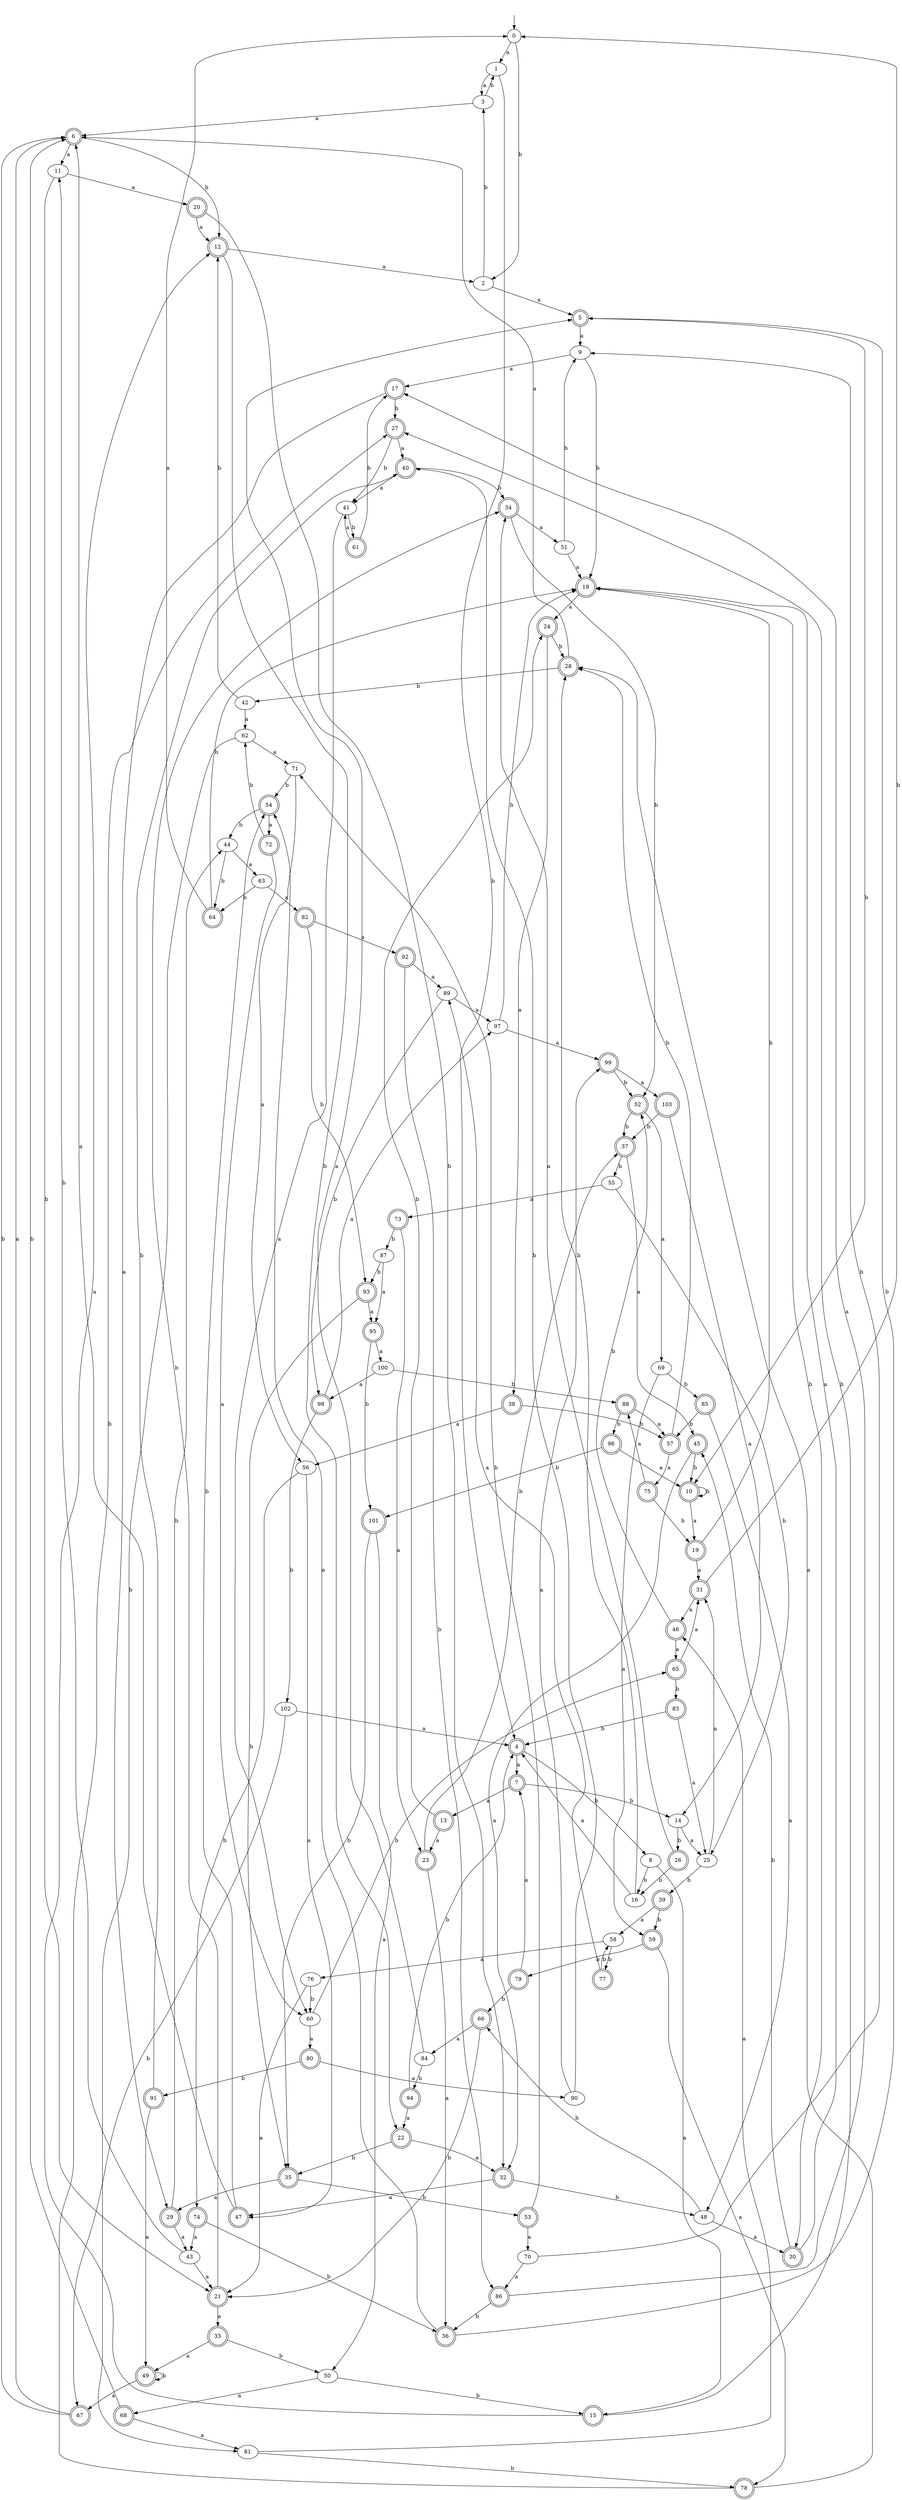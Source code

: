 digraph RandomDFA {
  __start0 [label="", shape=none];
  __start0 -> 0 [label=""];
  0 [shape=circle]
  0 -> 1 [label="a"]
  0 -> 2 [label="b"]
  1
  1 -> 3 [label="a"]
  1 -> 4 [label="b"]
  2
  2 -> 5 [label="a"]
  2 -> 3 [label="b"]
  3
  3 -> 6 [label="a"]
  3 -> 1 [label="b"]
  4 [shape=doublecircle]
  4 -> 7 [label="a"]
  4 -> 8 [label="b"]
  5 [shape=doublecircle]
  5 -> 9 [label="a"]
  5 -> 10 [label="b"]
  6 [shape=doublecircle]
  6 -> 11 [label="a"]
  6 -> 12 [label="b"]
  7 [shape=doublecircle]
  7 -> 13 [label="a"]
  7 -> 14 [label="b"]
  8
  8 -> 15 [label="a"]
  8 -> 16 [label="b"]
  9
  9 -> 17 [label="a"]
  9 -> 18 [label="b"]
  10 [shape=doublecircle]
  10 -> 19 [label="a"]
  10 -> 10 [label="b"]
  11
  11 -> 20 [label="a"]
  11 -> 21 [label="b"]
  12 [shape=doublecircle]
  12 -> 2 [label="a"]
  12 -> 22 [label="b"]
  13 [shape=doublecircle]
  13 -> 23 [label="a"]
  13 -> 24 [label="b"]
  14
  14 -> 25 [label="a"]
  14 -> 26 [label="b"]
  15 [shape=doublecircle]
  15 -> 12 [label="a"]
  15 -> 27 [label="b"]
  16
  16 -> 4 [label="a"]
  16 -> 28 [label="b"]
  17 [shape=doublecircle]
  17 -> 29 [label="a"]
  17 -> 27 [label="b"]
  18 [shape=doublecircle]
  18 -> 24 [label="a"]
  18 -> 30 [label="b"]
  19 [shape=doublecircle]
  19 -> 31 [label="a"]
  19 -> 18 [label="b"]
  20 [shape=doublecircle]
  20 -> 12 [label="a"]
  20 -> 32 [label="b"]
  21 [shape=doublecircle]
  21 -> 33 [label="a"]
  21 -> 34 [label="b"]
  22 [shape=doublecircle]
  22 -> 32 [label="a"]
  22 -> 35 [label="b"]
  23 [shape=doublecircle]
  23 -> 36 [label="a"]
  23 -> 37 [label="b"]
  24 [shape=doublecircle]
  24 -> 38 [label="a"]
  24 -> 28 [label="b"]
  25
  25 -> 31 [label="a"]
  25 -> 39 [label="b"]
  26 [shape=doublecircle]
  26 -> 34 [label="a"]
  26 -> 16 [label="b"]
  27 [shape=doublecircle]
  27 -> 40 [label="a"]
  27 -> 41 [label="b"]
  28 [shape=doublecircle]
  28 -> 6 [label="a"]
  28 -> 42 [label="b"]
  29 [shape=doublecircle]
  29 -> 43 [label="a"]
  29 -> 44 [label="b"]
  30 [shape=doublecircle]
  30 -> 18 [label="a"]
  30 -> 45 [label="b"]
  31 [shape=doublecircle]
  31 -> 46 [label="a"]
  31 -> 0 [label="b"]
  32 [shape=doublecircle]
  32 -> 47 [label="a"]
  32 -> 48 [label="b"]
  33 [shape=doublecircle]
  33 -> 49 [label="a"]
  33 -> 50 [label="b"]
  34 [shape=doublecircle]
  34 -> 51 [label="a"]
  34 -> 52 [label="b"]
  35 [shape=doublecircle]
  35 -> 29 [label="a"]
  35 -> 53 [label="b"]
  36 [shape=doublecircle]
  36 -> 54 [label="a"]
  36 -> 5 [label="b"]
  37 [shape=doublecircle]
  37 -> 45 [label="a"]
  37 -> 55 [label="b"]
  38 [shape=doublecircle]
  38 -> 56 [label="a"]
  38 -> 57 [label="b"]
  39 [shape=doublecircle]
  39 -> 58 [label="a"]
  39 -> 59 [label="b"]
  40 [shape=doublecircle]
  40 -> 41 [label="a"]
  40 -> 34 [label="b"]
  41
  41 -> 60 [label="a"]
  41 -> 61 [label="b"]
  42
  42 -> 62 [label="a"]
  42 -> 12 [label="b"]
  43
  43 -> 21 [label="a"]
  43 -> 11 [label="b"]
  44
  44 -> 63 [label="a"]
  44 -> 64 [label="b"]
  45 [shape=doublecircle]
  45 -> 32 [label="a"]
  45 -> 10 [label="b"]
  46 [shape=doublecircle]
  46 -> 65 [label="a"]
  46 -> 52 [label="b"]
  47 [shape=doublecircle]
  47 -> 6 [label="a"]
  47 -> 54 [label="b"]
  48
  48 -> 30 [label="a"]
  48 -> 66 [label="b"]
  49 [shape=doublecircle]
  49 -> 67 [label="a"]
  49 -> 49 [label="b"]
  50
  50 -> 68 [label="a"]
  50 -> 15 [label="b"]
  51
  51 -> 18 [label="a"]
  51 -> 9 [label="b"]
  52 [shape=doublecircle]
  52 -> 69 [label="a"]
  52 -> 37 [label="b"]
  53 [shape=doublecircle]
  53 -> 70 [label="a"]
  53 -> 71 [label="b"]
  54 [shape=doublecircle]
  54 -> 72 [label="a"]
  54 -> 44 [label="b"]
  55
  55 -> 73 [label="a"]
  55 -> 25 [label="b"]
  56
  56 -> 47 [label="a"]
  56 -> 74 [label="b"]
  57 [shape=doublecircle]
  57 -> 75 [label="a"]
  57 -> 28 [label="b"]
  58
  58 -> 76 [label="a"]
  58 -> 77 [label="b"]
  59 [shape=doublecircle]
  59 -> 78 [label="a"]
  59 -> 79 [label="b"]
  60
  60 -> 80 [label="a"]
  60 -> 65 [label="b"]
  61 [shape=doublecircle]
  61 -> 41 [label="a"]
  61 -> 17 [label="b"]
  62
  62 -> 71 [label="a"]
  62 -> 81 [label="b"]
  63
  63 -> 82 [label="a"]
  63 -> 64 [label="b"]
  64 [shape=doublecircle]
  64 -> 0 [label="a"]
  64 -> 18 [label="b"]
  65 [shape=doublecircle]
  65 -> 31 [label="a"]
  65 -> 83 [label="b"]
  66 [shape=doublecircle]
  66 -> 84 [label="a"]
  66 -> 21 [label="b"]
  67 [shape=doublecircle]
  67 -> 6 [label="a"]
  67 -> 6 [label="b"]
  68 [shape=doublecircle]
  68 -> 81 [label="a"]
  68 -> 6 [label="b"]
  69
  69 -> 59 [label="a"]
  69 -> 85 [label="b"]
  70
  70 -> 86 [label="a"]
  70 -> 9 [label="b"]
  71
  71 -> 56 [label="a"]
  71 -> 54 [label="b"]
  72 [shape=doublecircle]
  72 -> 60 [label="a"]
  72 -> 62 [label="b"]
  73 [shape=doublecircle]
  73 -> 23 [label="a"]
  73 -> 87 [label="b"]
  74 [shape=doublecircle]
  74 -> 43 [label="a"]
  74 -> 36 [label="b"]
  75 [shape=doublecircle]
  75 -> 88 [label="a"]
  75 -> 19 [label="b"]
  76
  76 -> 21 [label="a"]
  76 -> 60 [label="b"]
  77 [shape=doublecircle]
  77 -> 89 [label="a"]
  77 -> 58 [label="b"]
  78 [shape=doublecircle]
  78 -> 28 [label="a"]
  78 -> 27 [label="b"]
  79 [shape=doublecircle]
  79 -> 7 [label="a"]
  79 -> 66 [label="b"]
  80 [shape=doublecircle]
  80 -> 90 [label="a"]
  80 -> 91 [label="b"]
  81
  81 -> 46 [label="a"]
  81 -> 78 [label="b"]
  82 [shape=doublecircle]
  82 -> 92 [label="a"]
  82 -> 93 [label="b"]
  83 [shape=doublecircle]
  83 -> 25 [label="a"]
  83 -> 4 [label="b"]
  84
  84 -> 5 [label="a"]
  84 -> 94 [label="b"]
  85 [shape=doublecircle]
  85 -> 48 [label="a"]
  85 -> 57 [label="b"]
  86 [shape=doublecircle]
  86 -> 17 [label="a"]
  86 -> 36 [label="b"]
  87
  87 -> 95 [label="a"]
  87 -> 93 [label="b"]
  88 [shape=doublecircle]
  88 -> 57 [label="a"]
  88 -> 96 [label="b"]
  89
  89 -> 97 [label="a"]
  89 -> 98 [label="b"]
  90
  90 -> 99 [label="a"]
  90 -> 40 [label="b"]
  91 [shape=doublecircle]
  91 -> 49 [label="a"]
  91 -> 40 [label="b"]
  92 [shape=doublecircle]
  92 -> 89 [label="a"]
  92 -> 86 [label="b"]
  93 [shape=doublecircle]
  93 -> 95 [label="a"]
  93 -> 35 [label="b"]
  94 [shape=doublecircle]
  94 -> 22 [label="a"]
  94 -> 4 [label="b"]
  95 [shape=doublecircle]
  95 -> 100 [label="a"]
  95 -> 101 [label="b"]
  96 [shape=doublecircle]
  96 -> 10 [label="a"]
  96 -> 101 [label="b"]
  97
  97 -> 99 [label="a"]
  97 -> 18 [label="b"]
  98 [shape=doublecircle]
  98 -> 97 [label="a"]
  98 -> 102 [label="b"]
  99 [shape=doublecircle]
  99 -> 103 [label="a"]
  99 -> 52 [label="b"]
  100
  100 -> 98 [label="a"]
  100 -> 88 [label="b"]
  101 [shape=doublecircle]
  101 -> 50 [label="a"]
  101 -> 35 [label="b"]
  102
  102 -> 4 [label="a"]
  102 -> 67 [label="b"]
  103 [shape=doublecircle]
  103 -> 14 [label="a"]
  103 -> 37 [label="b"]
}
